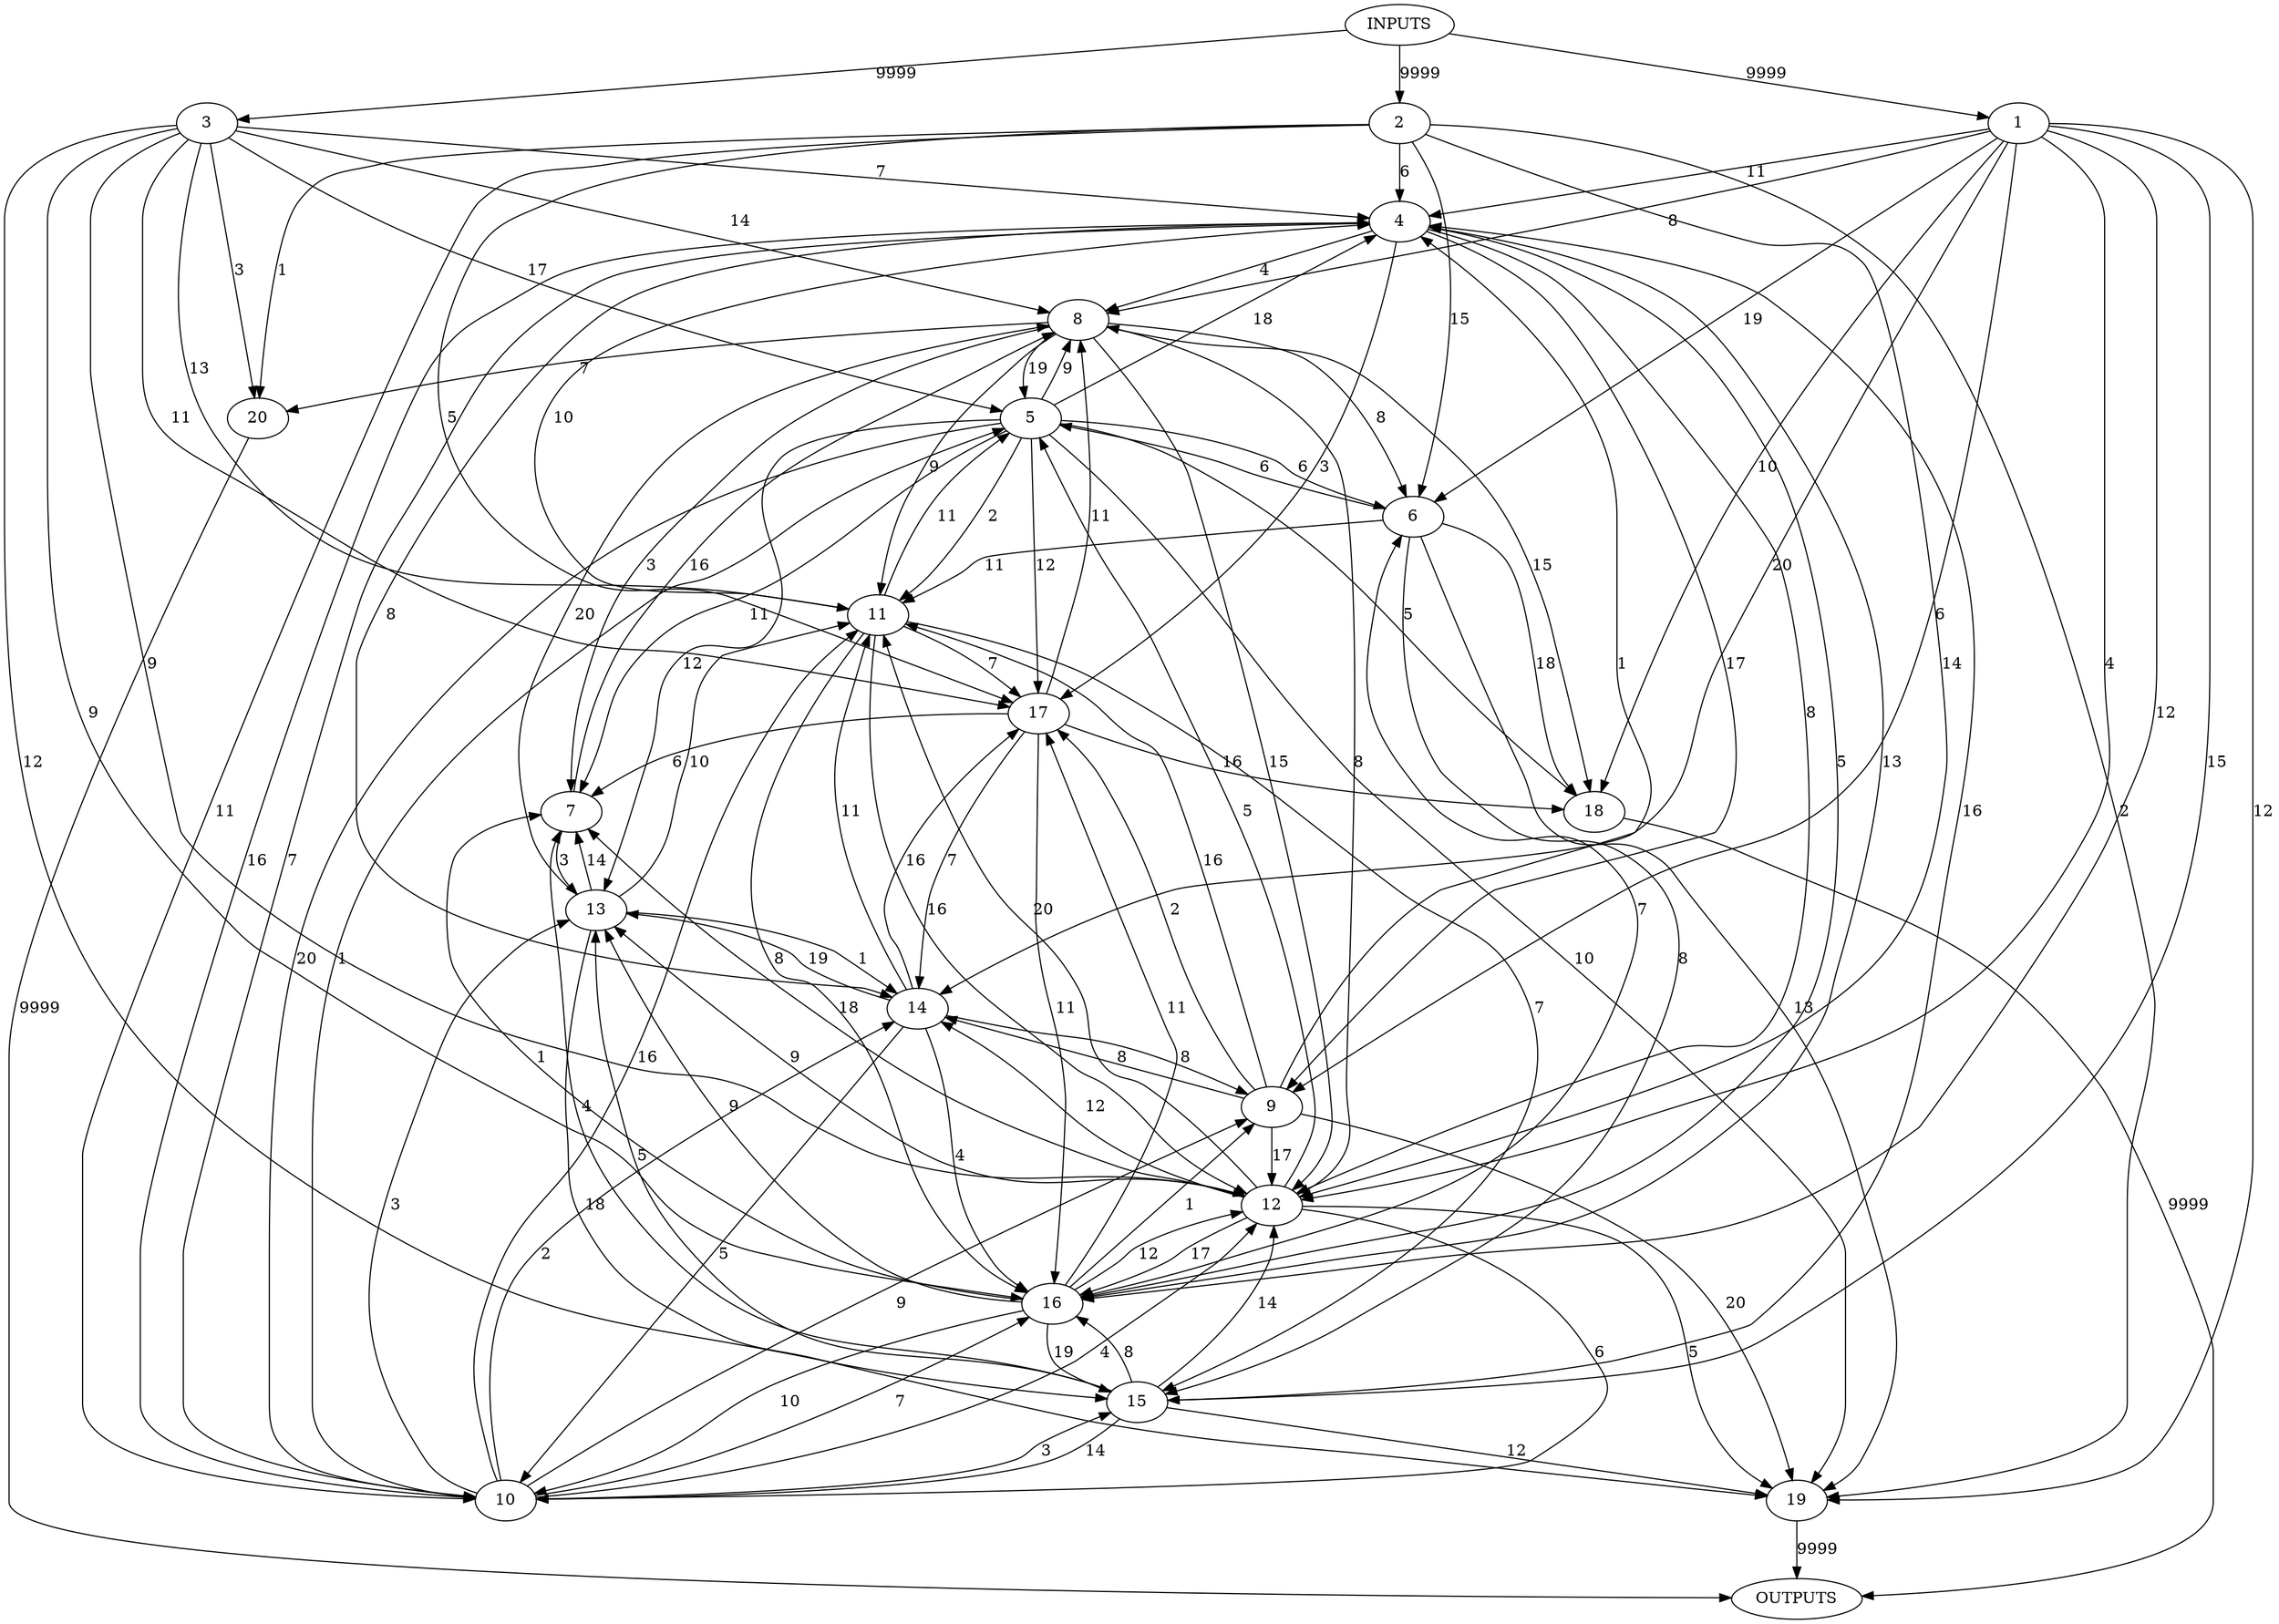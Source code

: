 digraph data {
	INPUTS
	1
	2
	3
	4
	5
	6
	7
	8
	9
	10
	11
	12
	13
	14
	15
	16
	17
	18
	19
	20
	OUTPUTS
	INPUTS -> 1 [label=9999]
	INPUTS -> 2 [label=9999]
	INPUTS -> 3 [label=9999]
	1 -> 4 [label=11]
	1 -> 6 [label=19]
	1 -> 8 [label=8]
	1 -> 9 [label=6]
	1 -> 12 [label=4]
	1 -> 14 [label=20]
	1 -> 15 [label=15]
	1 -> 16 [label=12]
	1 -> 18 [label=10]
	1 -> 19 [label=12]
	2 -> 4 [label=6]
	2 -> 6 [label=15]
	2 -> 10 [label=11]
	2 -> 12 [label=14]
	2 -> 17 [label=5]
	2 -> 19 [label=2]
	2 -> 20 [label=1]
	3 -> 4 [label=7]
	3 -> 5 [label=17]
	3 -> 8 [label=14]
	3 -> 11 [label=13]
	3 -> 12 [label=9]
	3 -> 15 [label=12]
	3 -> 16 [label=9]
	3 -> 17 [label=11]
	3 -> 20 [label=3]
	4 -> 8 [label=4]
	4 -> 9 [label=17]
	4 -> 10 [label=7]
	4 -> 12 [label=8]
	4 -> 14 [label=8]
	4 -> 16 [label=5]
	4 -> 17 [label=3]
	5 -> 4 [label=18]
	5 -> 6 [label=6]
	5 -> 7 [label=11]
	5 -> 8 [label=9]
	5 -> 10 [label=20]
	5 -> 11 [label=2]
	5 -> 13 [label=12]
	5 -> 17 [label=12]
	5 -> 18 [label=5]
	5 -> 19 [label=10]
	6 -> 5 [label=6]
	6 -> 11 [label=11]
	6 -> 15 [label=8]
	6 -> 18 [label=18]
	6 -> 19 [label=13]
	7 -> 8 [label=16]
	7 -> 13 [label=3]
	8 -> 5 [label=19]
	8 -> 6 [label=8]
	8 -> 7 [label=3]
	8 -> 11 [label=9]
	8 -> 12 [label=15]
	8 -> 18 [label=15]
	8 -> 20 [label=7]
	9 -> 4 [label=1]
	9 -> 11 [label=16]
	9 -> 12 [label=17]
	9 -> 14 [label=8]
	9 -> 17 [label=2]
	9 -> 19 [label=20]
	10 -> 4 [label=16]
	10 -> 5 [label=1]
	10 -> 9 [label=9]
	10 -> 11 [label=16]
	10 -> 12 [label=4]
	10 -> 13 [label=3]
	10 -> 14 [label=2]
	10 -> 15 [label=3]
	10 -> 16 [label=7]
	11 -> 4 [label=10]
	11 -> 5 [label=11]
	11 -> 12 [label=16]
	11 -> 15 [label=7]
	11 -> 16 [label=8]
	11 -> 17 [label=7]
	12 -> 5 [label=5]
	12 -> 7 [label=18]
	12 -> 8 [label=8]
	12 -> 10 [label=6]
	12 -> 11 [label=20]
	12 -> 13 [label=9]
	12 -> 14 [label=12]
	12 -> 16 [label=17]
	12 -> 19 [label=5]
	13 -> 7 [label=14]
	13 -> 8 [label=20]
	13 -> 11 [label=10]
	13 -> 14 [label=1]
	13 -> 19 [label=18]
	14 -> 9 [label=8]
	14 -> 10 [label=5]
	14 -> 11 [label=11]
	14 -> 13 [label=19]
	14 -> 16 [label=4]
	14 -> 17 [label=16]
	15 -> 4 [label=16]
	15 -> 7 [label=4]
	15 -> 10 [label=14]
	15 -> 12 [label=14]
	15 -> 13 [label=5]
	15 -> 16 [label=8]
	15 -> 19 [label=12]
	16 -> 4 [label=13]
	16 -> 6 [label=7]
	16 -> 7 [label=1]
	16 -> 9 [label=1]
	16 -> 10 [label=10]
	16 -> 12 [label=12]
	16 -> 13 [label=9]
	16 -> 15 [label=19]
	16 -> 17 [label=11]
	17 -> 7 [label=6]
	17 -> 8 [label=11]
	17 -> 14 [label=7]
	17 -> 16 [label=11]
	17 -> 18 [label=16]
	18 -> OUTPUTS [label=9999]
	19 -> OUTPUTS [label=9999]
	20 -> OUTPUTS [label=9999]
}
